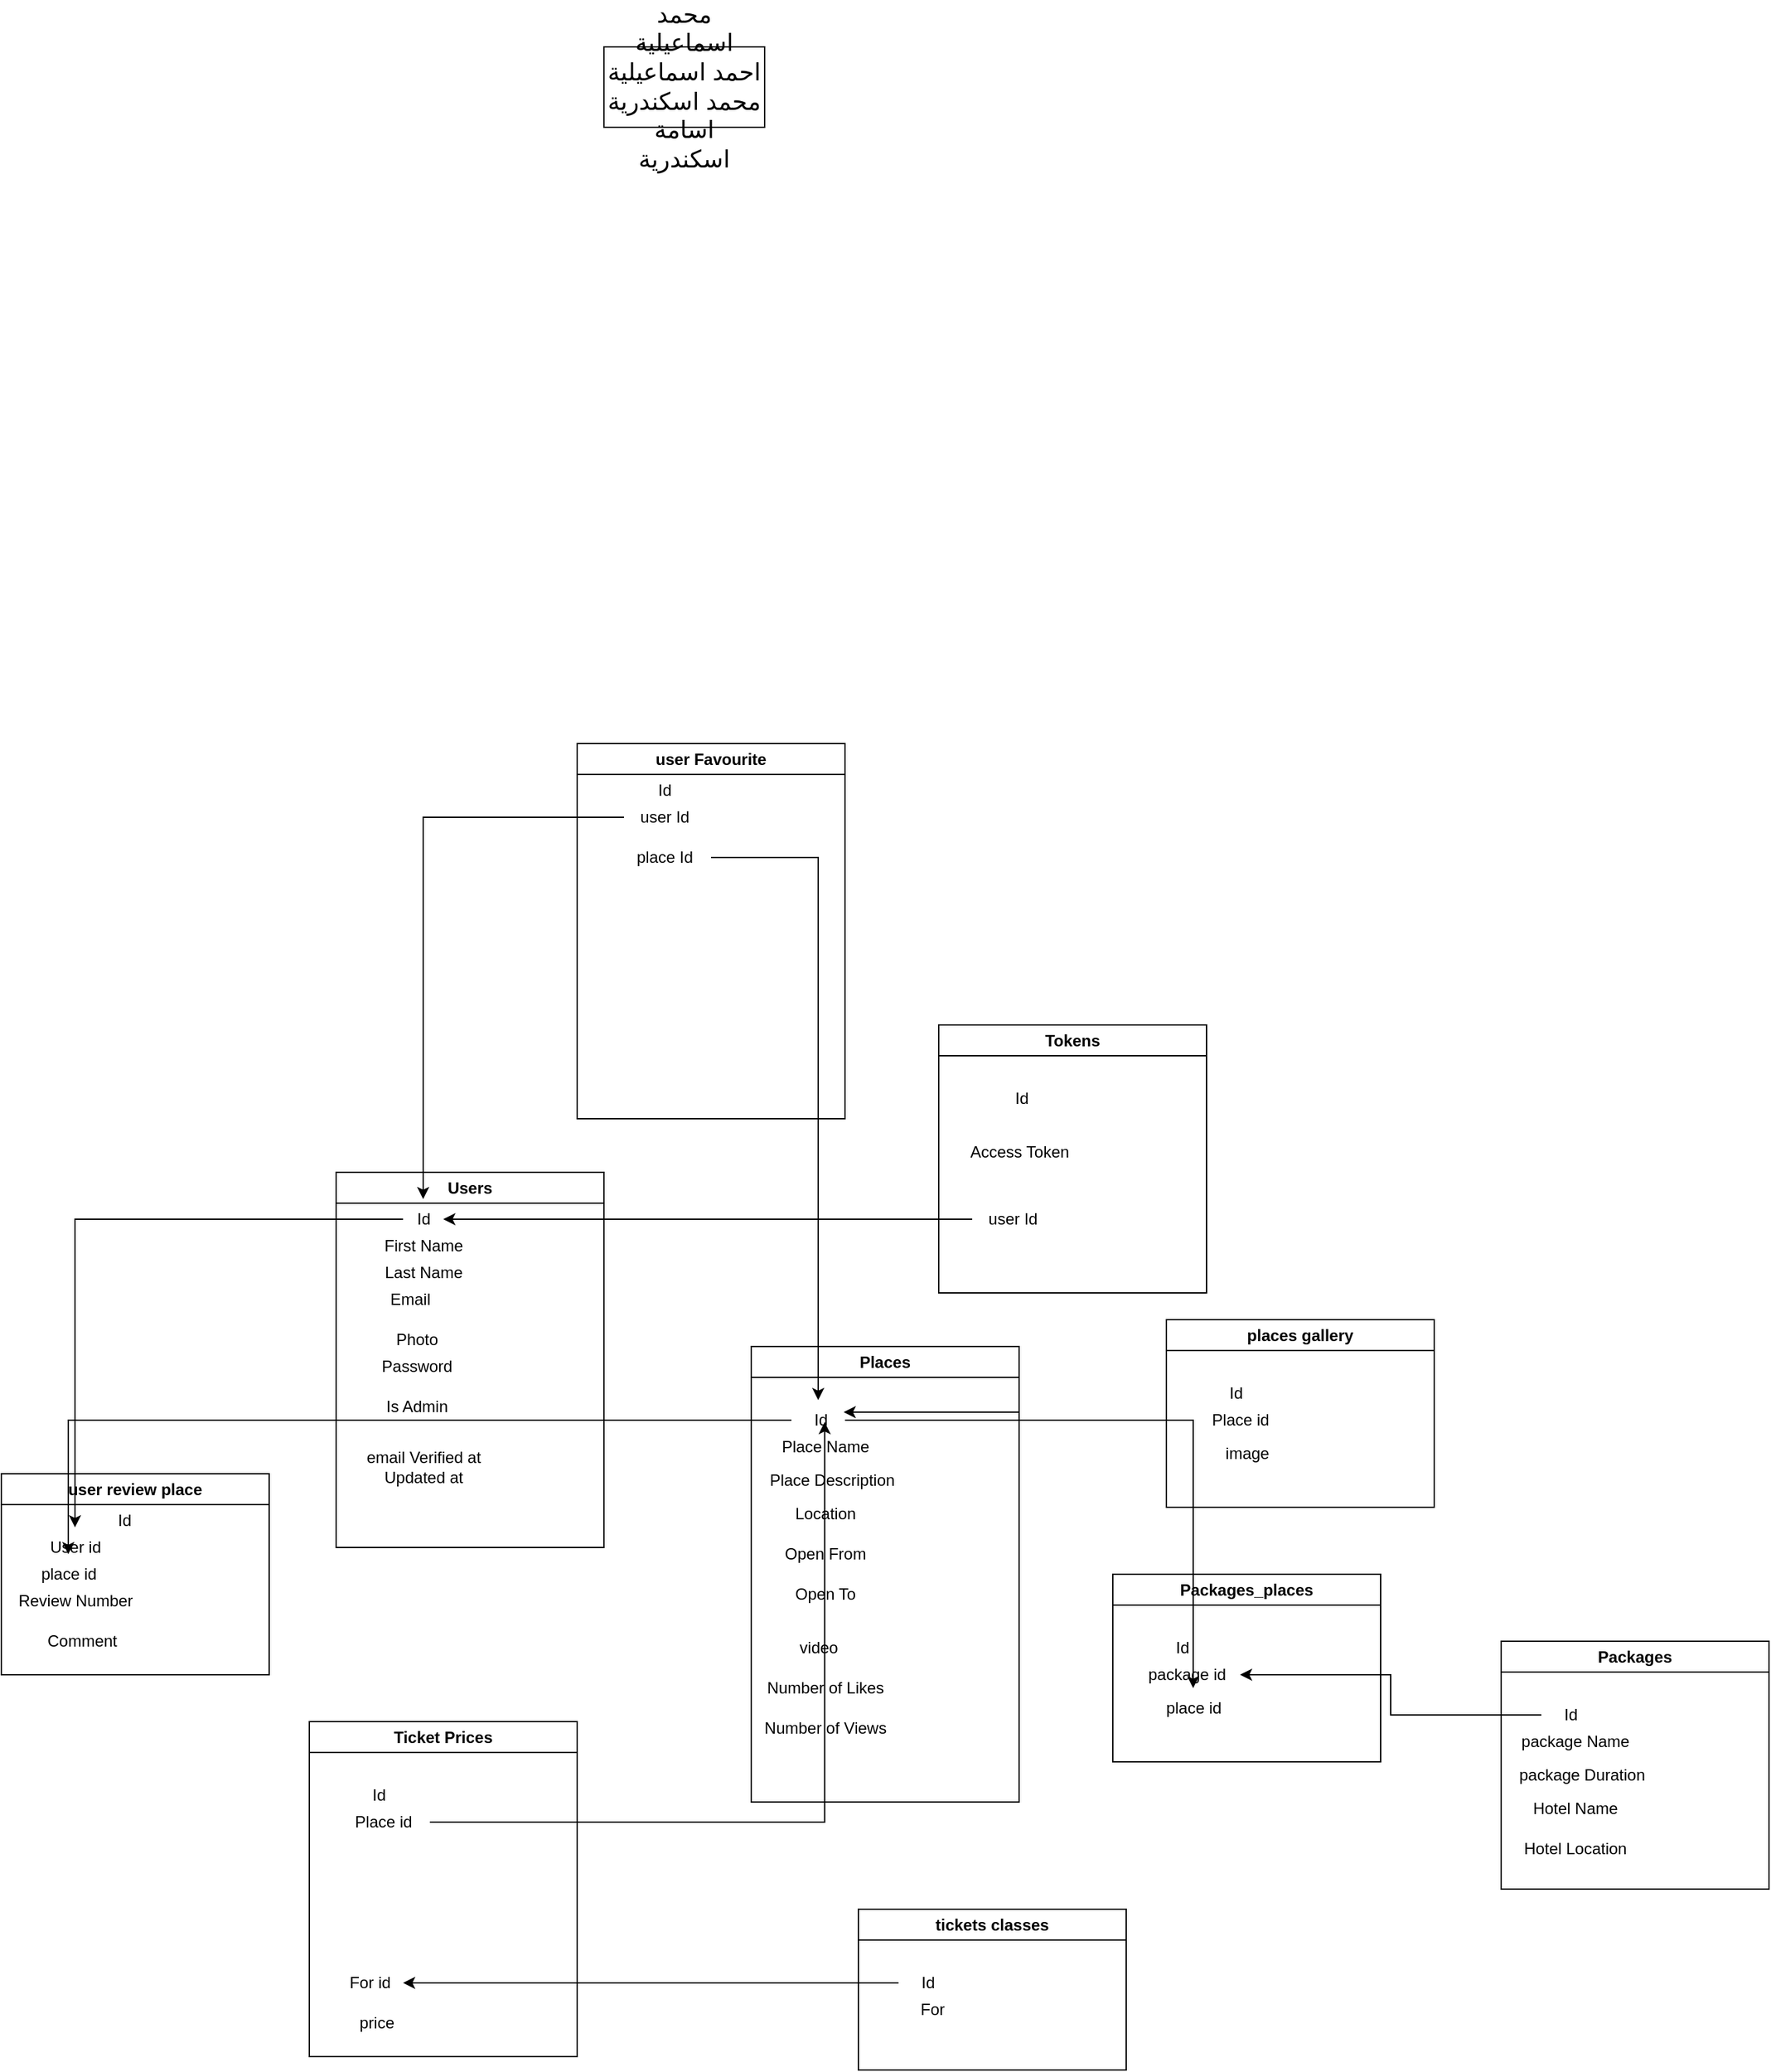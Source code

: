 <mxfile version="20.7.4" type="github">
  <diagram id="N-ye-lETz2JTy3j9Kj3N" name="Page-1">
    <mxGraphModel dx="1655" dy="1503" grid="1" gridSize="10" guides="1" tooltips="1" connect="1" arrows="1" fold="1" page="1" pageScale="1" pageWidth="850" pageHeight="1100" math="0" shadow="0">
      <root>
        <mxCell id="0" />
        <mxCell id="1" parent="0" />
        <mxCell id="Yg1EDi9jOsSUKMhMHwPn-2" value="Users" style="swimlane;whiteSpace=wrap;html=1;" parent="1" vertex="1">
          <mxGeometry x="190" y="250" width="200" height="280" as="geometry" />
        </mxCell>
        <mxCell id="Yg1EDi9jOsSUKMhMHwPn-4" value="Last Name" style="text;html=1;align=center;verticalAlign=middle;resizable=0;points=[];autosize=1;strokeColor=none;fillColor=none;" parent="Yg1EDi9jOsSUKMhMHwPn-2" vertex="1">
          <mxGeometry x="25" y="60" width="80" height="30" as="geometry" />
        </mxCell>
        <mxCell id="Yg1EDi9jOsSUKMhMHwPn-5" value="Email" style="text;html=1;align=center;verticalAlign=middle;resizable=0;points=[];autosize=1;strokeColor=none;fillColor=none;" parent="Yg1EDi9jOsSUKMhMHwPn-2" vertex="1">
          <mxGeometry x="30" y="80" width="50" height="30" as="geometry" />
        </mxCell>
        <mxCell id="Yg1EDi9jOsSUKMhMHwPn-6" value="Password" style="text;html=1;align=center;verticalAlign=middle;resizable=0;points=[];autosize=1;strokeColor=none;fillColor=none;" parent="Yg1EDi9jOsSUKMhMHwPn-2" vertex="1">
          <mxGeometry x="20" y="130" width="80" height="30" as="geometry" />
        </mxCell>
        <mxCell id="Yg1EDi9jOsSUKMhMHwPn-13" value="Id" style="text;html=1;align=center;verticalAlign=middle;resizable=0;points=[];autosize=1;strokeColor=none;fillColor=none;" parent="Yg1EDi9jOsSUKMhMHwPn-2" vertex="1">
          <mxGeometry x="50" y="20" width="30" height="30" as="geometry" />
        </mxCell>
        <mxCell id="Yg1EDi9jOsSUKMhMHwPn-16" value="First Name" style="text;html=1;align=center;verticalAlign=middle;resizable=0;points=[];autosize=1;strokeColor=none;fillColor=none;" parent="Yg1EDi9jOsSUKMhMHwPn-2" vertex="1">
          <mxGeometry x="25" y="40" width="80" height="30" as="geometry" />
        </mxCell>
        <mxCell id="Yg1EDi9jOsSUKMhMHwPn-17" value="Is Admin" style="text;html=1;align=center;verticalAlign=middle;resizable=0;points=[];autosize=1;strokeColor=none;fillColor=none;" parent="Yg1EDi9jOsSUKMhMHwPn-2" vertex="1">
          <mxGeometry x="25" y="160" width="70" height="30" as="geometry" />
        </mxCell>
        <mxCell id="Yg1EDi9jOsSUKMhMHwPn-18" value="email Verified at&lt;br&gt;Updated at" style="text;html=1;align=center;verticalAlign=middle;resizable=0;points=[];autosize=1;strokeColor=none;fillColor=none;" parent="Yg1EDi9jOsSUKMhMHwPn-2" vertex="1">
          <mxGeometry x="10" y="200" width="110" height="40" as="geometry" />
        </mxCell>
        <mxCell id="Yg1EDi9jOsSUKMhMHwPn-19" value="Photo" style="text;html=1;align=center;verticalAlign=middle;resizable=0;points=[];autosize=1;strokeColor=none;fillColor=none;" parent="Yg1EDi9jOsSUKMhMHwPn-2" vertex="1">
          <mxGeometry x="35" y="110" width="50" height="30" as="geometry" />
        </mxCell>
        <mxCell id="Yg1EDi9jOsSUKMhMHwPn-8" value="Tokens" style="swimlane;whiteSpace=wrap;html=1;" parent="1" vertex="1">
          <mxGeometry x="640" y="140" width="200" height="200" as="geometry" />
        </mxCell>
        <mxCell id="Yg1EDi9jOsSUKMhMHwPn-9" value="&amp;nbsp;Id" style="text;html=1;align=center;verticalAlign=middle;resizable=0;points=[];autosize=1;strokeColor=none;fillColor=none;" parent="Yg1EDi9jOsSUKMhMHwPn-8" vertex="1">
          <mxGeometry x="40" y="40" width="40" height="30" as="geometry" />
        </mxCell>
        <mxCell id="Yg1EDi9jOsSUKMhMHwPn-10" value="Access Token" style="text;html=1;align=center;verticalAlign=middle;resizable=0;points=[];autosize=1;strokeColor=none;fillColor=none;" parent="Yg1EDi9jOsSUKMhMHwPn-8" vertex="1">
          <mxGeometry x="10" y="80" width="100" height="30" as="geometry" />
        </mxCell>
        <mxCell id="Yg1EDi9jOsSUKMhMHwPn-11" value="user Id" style="text;html=1;align=center;verticalAlign=middle;resizable=0;points=[];autosize=1;strokeColor=none;fillColor=none;" parent="Yg1EDi9jOsSUKMhMHwPn-8" vertex="1">
          <mxGeometry x="25" y="130" width="60" height="30" as="geometry" />
        </mxCell>
        <mxCell id="Yg1EDi9jOsSUKMhMHwPn-15" style="edgeStyle=orthogonalEdgeStyle;rounded=0;orthogonalLoop=1;jettySize=auto;html=1;" parent="1" source="Yg1EDi9jOsSUKMhMHwPn-11" target="Yg1EDi9jOsSUKMhMHwPn-13" edge="1">
          <mxGeometry relative="1" as="geometry" />
        </mxCell>
        <mxCell id="Yg1EDi9jOsSUKMhMHwPn-20" value="Places" style="swimlane;whiteSpace=wrap;html=1;" parent="1" vertex="1">
          <mxGeometry x="500" y="380" width="200" height="340" as="geometry" />
        </mxCell>
        <mxCell id="Yg1EDi9jOsSUKMhMHwPn-21" value="&amp;nbsp;Id" style="text;html=1;align=center;verticalAlign=middle;resizable=0;points=[];autosize=1;strokeColor=none;fillColor=none;" parent="Yg1EDi9jOsSUKMhMHwPn-20" vertex="1">
          <mxGeometry x="30" y="40" width="40" height="30" as="geometry" />
        </mxCell>
        <mxCell id="Yg1EDi9jOsSUKMhMHwPn-22" value="Place Name" style="text;html=1;align=center;verticalAlign=middle;resizable=0;points=[];autosize=1;strokeColor=none;fillColor=none;" parent="Yg1EDi9jOsSUKMhMHwPn-20" vertex="1">
          <mxGeometry x="10" y="60" width="90" height="30" as="geometry" />
        </mxCell>
        <mxCell id="Yg1EDi9jOsSUKMhMHwPn-23" value="Location" style="text;html=1;align=center;verticalAlign=middle;resizable=0;points=[];autosize=1;strokeColor=none;fillColor=none;" parent="Yg1EDi9jOsSUKMhMHwPn-20" vertex="1">
          <mxGeometry x="20" y="110" width="70" height="30" as="geometry" />
        </mxCell>
        <mxCell id="Yg1EDi9jOsSUKMhMHwPn-24" value="Place Description" style="text;html=1;align=center;verticalAlign=middle;resizable=0;points=[];autosize=1;strokeColor=none;fillColor=none;" parent="Yg1EDi9jOsSUKMhMHwPn-20" vertex="1">
          <mxGeometry y="85" width="120" height="30" as="geometry" />
        </mxCell>
        <mxCell id="Yg1EDi9jOsSUKMhMHwPn-25" value="Open From" style="text;html=1;align=center;verticalAlign=middle;resizable=0;points=[];autosize=1;strokeColor=none;fillColor=none;" parent="Yg1EDi9jOsSUKMhMHwPn-20" vertex="1">
          <mxGeometry x="15" y="140" width="80" height="30" as="geometry" />
        </mxCell>
        <mxCell id="Yg1EDi9jOsSUKMhMHwPn-26" value="Open To" style="text;html=1;align=center;verticalAlign=middle;resizable=0;points=[];autosize=1;strokeColor=none;fillColor=none;" parent="Yg1EDi9jOsSUKMhMHwPn-20" vertex="1">
          <mxGeometry x="20" y="170" width="70" height="30" as="geometry" />
        </mxCell>
        <mxCell id="pd-oybG8mUxYRVs1wByr-2" value="video" style="text;html=1;align=center;verticalAlign=middle;resizable=0;points=[];autosize=1;strokeColor=none;fillColor=none;" vertex="1" parent="Yg1EDi9jOsSUKMhMHwPn-20">
          <mxGeometry x="25" y="210" width="50" height="30" as="geometry" />
        </mxCell>
        <mxCell id="pd-oybG8mUxYRVs1wByr-25" value="Number of Views" style="text;html=1;align=center;verticalAlign=middle;resizable=0;points=[];autosize=1;strokeColor=none;fillColor=none;" vertex="1" parent="Yg1EDi9jOsSUKMhMHwPn-20">
          <mxGeometry y="270" width="110" height="30" as="geometry" />
        </mxCell>
        <mxCell id="pd-oybG8mUxYRVs1wByr-24" value="Number of Likes" style="text;html=1;align=center;verticalAlign=middle;resizable=0;points=[];autosize=1;strokeColor=none;fillColor=none;" vertex="1" parent="Yg1EDi9jOsSUKMhMHwPn-20">
          <mxGeometry y="240" width="110" height="30" as="geometry" />
        </mxCell>
        <mxCell id="Yg1EDi9jOsSUKMhMHwPn-29" value="user review place" style="swimlane;whiteSpace=wrap;html=1;" parent="1" vertex="1">
          <mxGeometry x="-60" y="475" width="200" height="150" as="geometry" />
        </mxCell>
        <mxCell id="Yg1EDi9jOsSUKMhMHwPn-30" value="User id" style="text;html=1;align=center;verticalAlign=middle;resizable=0;points=[];autosize=1;strokeColor=none;fillColor=none;" parent="Yg1EDi9jOsSUKMhMHwPn-29" vertex="1">
          <mxGeometry x="25" y="40" width="60" height="30" as="geometry" />
        </mxCell>
        <mxCell id="Yg1EDi9jOsSUKMhMHwPn-31" value="Review Number" style="text;html=1;align=center;verticalAlign=middle;resizable=0;points=[];autosize=1;strokeColor=none;fillColor=none;" parent="Yg1EDi9jOsSUKMhMHwPn-29" vertex="1">
          <mxGeometry y="80" width="110" height="30" as="geometry" />
        </mxCell>
        <mxCell id="Yg1EDi9jOsSUKMhMHwPn-33" value="Comment" style="text;html=1;align=center;verticalAlign=middle;resizable=0;points=[];autosize=1;strokeColor=none;fillColor=none;" parent="Yg1EDi9jOsSUKMhMHwPn-29" vertex="1">
          <mxGeometry x="20" y="110" width="80" height="30" as="geometry" />
        </mxCell>
        <mxCell id="Yg1EDi9jOsSUKMhMHwPn-41" value="&amp;nbsp;Id" style="text;html=1;align=center;verticalAlign=middle;resizable=0;points=[];autosize=1;strokeColor=none;fillColor=none;" parent="Yg1EDi9jOsSUKMhMHwPn-29" vertex="1">
          <mxGeometry x="70" y="20" width="40" height="30" as="geometry" />
        </mxCell>
        <mxCell id="Yg1EDi9jOsSUKMhMHwPn-42" value="place id" style="text;html=1;align=center;verticalAlign=middle;resizable=0;points=[];autosize=1;strokeColor=none;fillColor=none;" parent="Yg1EDi9jOsSUKMhMHwPn-29" vertex="1">
          <mxGeometry x="20" y="60" width="60" height="30" as="geometry" />
        </mxCell>
        <mxCell id="Yg1EDi9jOsSUKMhMHwPn-40" style="edgeStyle=orthogonalEdgeStyle;rounded=0;orthogonalLoop=1;jettySize=auto;html=1;fontSize=18;" parent="1" source="Yg1EDi9jOsSUKMhMHwPn-13" target="Yg1EDi9jOsSUKMhMHwPn-30" edge="1">
          <mxGeometry relative="1" as="geometry">
            <mxPoint x="255" y="652.727" as="targetPoint" />
          </mxGeometry>
        </mxCell>
        <mxCell id="Yg1EDi9jOsSUKMhMHwPn-44" style="edgeStyle=orthogonalEdgeStyle;rounded=0;orthogonalLoop=1;jettySize=auto;html=1;fontSize=18;" parent="1" source="Yg1EDi9jOsSUKMhMHwPn-21" target="Yg1EDi9jOsSUKMhMHwPn-42" edge="1">
          <mxGeometry relative="1" as="geometry" />
        </mxCell>
        <mxCell id="Yg1EDi9jOsSUKMhMHwPn-46" value="Ticket Prices" style="swimlane;whiteSpace=wrap;html=1;" parent="1" vertex="1">
          <mxGeometry x="170" y="660" width="200" height="250" as="geometry" />
        </mxCell>
        <mxCell id="Yg1EDi9jOsSUKMhMHwPn-47" value="&amp;nbsp;Id" style="text;html=1;align=center;verticalAlign=middle;resizable=0;points=[];autosize=1;strokeColor=none;fillColor=none;" parent="Yg1EDi9jOsSUKMhMHwPn-46" vertex="1">
          <mxGeometry x="30" y="40" width="40" height="30" as="geometry" />
        </mxCell>
        <mxCell id="Yg1EDi9jOsSUKMhMHwPn-48" value="Place id" style="text;html=1;align=center;verticalAlign=middle;resizable=0;points=[];autosize=1;strokeColor=none;fillColor=none;" parent="Yg1EDi9jOsSUKMhMHwPn-46" vertex="1">
          <mxGeometry x="20" y="60" width="70" height="30" as="geometry" />
        </mxCell>
        <mxCell id="Yg1EDi9jOsSUKMhMHwPn-54" value="price" style="text;html=1;align=center;verticalAlign=middle;resizable=0;points=[];autosize=1;strokeColor=none;fillColor=none;" parent="Yg1EDi9jOsSUKMhMHwPn-46" vertex="1">
          <mxGeometry x="25" y="210" width="50" height="30" as="geometry" />
        </mxCell>
        <mxCell id="Yg1EDi9jOsSUKMhMHwPn-60" value="For id" style="text;html=1;align=center;verticalAlign=middle;resizable=0;points=[];autosize=1;strokeColor=none;fillColor=none;" parent="Yg1EDi9jOsSUKMhMHwPn-46" vertex="1">
          <mxGeometry x="20" y="180" width="50" height="30" as="geometry" />
        </mxCell>
        <mxCell id="Yg1EDi9jOsSUKMhMHwPn-53" style="edgeStyle=orthogonalEdgeStyle;rounded=0;orthogonalLoop=1;jettySize=auto;html=1;entryX=0.498;entryY=-0.119;entryDx=0;entryDy=0;entryPerimeter=0;fontSize=18;" parent="1" source="Yg1EDi9jOsSUKMhMHwPn-48" target="Yg1EDi9jOsSUKMhMHwPn-22" edge="1">
          <mxGeometry relative="1" as="geometry" />
        </mxCell>
        <mxCell id="Yg1EDi9jOsSUKMhMHwPn-55" value="tickets classes" style="swimlane;whiteSpace=wrap;html=1;startSize=23;" parent="1" vertex="1">
          <mxGeometry x="580" y="800" width="200" height="120" as="geometry" />
        </mxCell>
        <mxCell id="Yg1EDi9jOsSUKMhMHwPn-56" value="&amp;nbsp;Id" style="text;html=1;align=center;verticalAlign=middle;resizable=0;points=[];autosize=1;strokeColor=none;fillColor=none;" parent="Yg1EDi9jOsSUKMhMHwPn-55" vertex="1">
          <mxGeometry x="30" y="40" width="40" height="30" as="geometry" />
        </mxCell>
        <mxCell id="Yg1EDi9jOsSUKMhMHwPn-57" value="For" style="text;html=1;align=center;verticalAlign=middle;resizable=0;points=[];autosize=1;strokeColor=none;fillColor=none;" parent="Yg1EDi9jOsSUKMhMHwPn-55" vertex="1">
          <mxGeometry x="35" y="60" width="40" height="30" as="geometry" />
        </mxCell>
        <mxCell id="Yg1EDi9jOsSUKMhMHwPn-61" style="edgeStyle=orthogonalEdgeStyle;rounded=0;orthogonalLoop=1;jettySize=auto;html=1;fontSize=18;" parent="1" source="Yg1EDi9jOsSUKMhMHwPn-56" target="Yg1EDi9jOsSUKMhMHwPn-60" edge="1">
          <mxGeometry relative="1" as="geometry" />
        </mxCell>
        <mxCell id="pd-oybG8mUxYRVs1wByr-3" value="places gallery" style="swimlane;whiteSpace=wrap;html=1;" vertex="1" parent="1">
          <mxGeometry x="810" y="360" width="200" height="140" as="geometry" />
        </mxCell>
        <mxCell id="pd-oybG8mUxYRVs1wByr-4" value="&amp;nbsp;Id" style="text;html=1;align=center;verticalAlign=middle;resizable=0;points=[];autosize=1;strokeColor=none;fillColor=none;" vertex="1" parent="pd-oybG8mUxYRVs1wByr-3">
          <mxGeometry x="30" y="40" width="40" height="30" as="geometry" />
        </mxCell>
        <mxCell id="pd-oybG8mUxYRVs1wByr-5" value="Place id" style="text;html=1;align=center;verticalAlign=middle;resizable=0;points=[];autosize=1;strokeColor=none;fillColor=none;" vertex="1" parent="pd-oybG8mUxYRVs1wByr-3">
          <mxGeometry x="20" y="60" width="70" height="30" as="geometry" />
        </mxCell>
        <mxCell id="pd-oybG8mUxYRVs1wByr-7" value="image" style="text;html=1;align=center;verticalAlign=middle;resizable=0;points=[];autosize=1;strokeColor=none;fillColor=none;" vertex="1" parent="pd-oybG8mUxYRVs1wByr-3">
          <mxGeometry x="30" y="85" width="60" height="30" as="geometry" />
        </mxCell>
        <mxCell id="pd-oybG8mUxYRVs1wByr-11" style="edgeStyle=orthogonalEdgeStyle;rounded=0;orthogonalLoop=1;jettySize=auto;html=1;entryX=0.975;entryY=0.3;entryDx=0;entryDy=0;entryPerimeter=0;fontSize=18;" edge="1" parent="1" source="pd-oybG8mUxYRVs1wByr-5" target="Yg1EDi9jOsSUKMhMHwPn-21">
          <mxGeometry relative="1" as="geometry" />
        </mxCell>
        <mxCell id="pd-oybG8mUxYRVs1wByr-12" value="user Favourite" style="swimlane;whiteSpace=wrap;html=1;" vertex="1" parent="1">
          <mxGeometry x="370" y="-70" width="200" height="280" as="geometry" />
        </mxCell>
        <mxCell id="pd-oybG8mUxYRVs1wByr-16" value="Id" style="text;html=1;align=center;verticalAlign=middle;resizable=0;points=[];autosize=1;strokeColor=none;fillColor=none;" vertex="1" parent="pd-oybG8mUxYRVs1wByr-12">
          <mxGeometry x="50" y="20" width="30" height="30" as="geometry" />
        </mxCell>
        <mxCell id="pd-oybG8mUxYRVs1wByr-17" value="user Id" style="text;html=1;align=center;verticalAlign=middle;resizable=0;points=[];autosize=1;strokeColor=none;fillColor=none;" vertex="1" parent="pd-oybG8mUxYRVs1wByr-12">
          <mxGeometry x="35" y="40" width="60" height="30" as="geometry" />
        </mxCell>
        <mxCell id="pd-oybG8mUxYRVs1wByr-21" value="place Id" style="text;html=1;align=center;verticalAlign=middle;resizable=0;points=[];autosize=1;strokeColor=none;fillColor=none;" vertex="1" parent="pd-oybG8mUxYRVs1wByr-12">
          <mxGeometry x="30" y="70" width="70" height="30" as="geometry" />
        </mxCell>
        <mxCell id="pd-oybG8mUxYRVs1wByr-22" style="edgeStyle=orthogonalEdgeStyle;rounded=0;orthogonalLoop=1;jettySize=auto;html=1;fontSize=18;" edge="1" parent="1" source="pd-oybG8mUxYRVs1wByr-17" target="Yg1EDi9jOsSUKMhMHwPn-13">
          <mxGeometry relative="1" as="geometry" />
        </mxCell>
        <mxCell id="pd-oybG8mUxYRVs1wByr-23" style="edgeStyle=orthogonalEdgeStyle;rounded=0;orthogonalLoop=1;jettySize=auto;html=1;entryX=0.5;entryY=0;entryDx=0;entryDy=0;entryPerimeter=0;fontSize=18;" edge="1" parent="1" source="pd-oybG8mUxYRVs1wByr-21" target="Yg1EDi9jOsSUKMhMHwPn-21">
          <mxGeometry relative="1" as="geometry" />
        </mxCell>
        <mxCell id="pd-oybG8mUxYRVs1wByr-26" value="محمد اسماعيلية&lt;br&gt;احمد اسماعيلية&lt;br&gt;محمد اسكندرية&lt;br&gt;اسامة اسكندرية" style="rounded=0;whiteSpace=wrap;html=1;fontSize=18;" vertex="1" parent="1">
          <mxGeometry x="390" y="-590" width="120" height="60" as="geometry" />
        </mxCell>
        <mxCell id="pd-oybG8mUxYRVs1wByr-28" value="Packages" style="swimlane;whiteSpace=wrap;html=1;" vertex="1" parent="1">
          <mxGeometry x="1060" y="600" width="200" height="185" as="geometry" />
        </mxCell>
        <mxCell id="pd-oybG8mUxYRVs1wByr-29" value="&amp;nbsp;Id" style="text;html=1;align=center;verticalAlign=middle;resizable=0;points=[];autosize=1;strokeColor=none;fillColor=none;" vertex="1" parent="pd-oybG8mUxYRVs1wByr-28">
          <mxGeometry x="30" y="40" width="40" height="30" as="geometry" />
        </mxCell>
        <mxCell id="pd-oybG8mUxYRVs1wByr-30" value="package Name" style="text;html=1;align=center;verticalAlign=middle;resizable=0;points=[];autosize=1;strokeColor=none;fillColor=none;" vertex="1" parent="pd-oybG8mUxYRVs1wByr-28">
          <mxGeometry x="5" y="60" width="100" height="30" as="geometry" />
        </mxCell>
        <mxCell id="pd-oybG8mUxYRVs1wByr-31" value="Hotel Name" style="text;html=1;align=center;verticalAlign=middle;resizable=0;points=[];autosize=1;strokeColor=none;fillColor=none;" vertex="1" parent="pd-oybG8mUxYRVs1wByr-28">
          <mxGeometry x="10" y="110" width="90" height="30" as="geometry" />
        </mxCell>
        <mxCell id="pd-oybG8mUxYRVs1wByr-32" value="package&amp;nbsp;Duration" style="text;html=1;align=center;verticalAlign=middle;resizable=0;points=[];autosize=1;strokeColor=none;fillColor=none;" vertex="1" parent="pd-oybG8mUxYRVs1wByr-28">
          <mxGeometry y="85" width="120" height="30" as="geometry" />
        </mxCell>
        <mxCell id="pd-oybG8mUxYRVs1wByr-33" value="Hotel Location" style="text;html=1;align=center;verticalAlign=middle;resizable=0;points=[];autosize=1;strokeColor=none;fillColor=none;" vertex="1" parent="pd-oybG8mUxYRVs1wByr-28">
          <mxGeometry x="5" y="140" width="100" height="30" as="geometry" />
        </mxCell>
        <mxCell id="pd-oybG8mUxYRVs1wByr-38" value="Packages_places" style="swimlane;whiteSpace=wrap;html=1;" vertex="1" parent="1">
          <mxGeometry x="770" y="550" width="200" height="140" as="geometry" />
        </mxCell>
        <mxCell id="pd-oybG8mUxYRVs1wByr-39" value="&amp;nbsp;Id" style="text;html=1;align=center;verticalAlign=middle;resizable=0;points=[];autosize=1;strokeColor=none;fillColor=none;" vertex="1" parent="pd-oybG8mUxYRVs1wByr-38">
          <mxGeometry x="30" y="40" width="40" height="30" as="geometry" />
        </mxCell>
        <mxCell id="pd-oybG8mUxYRVs1wByr-40" value="package id" style="text;html=1;align=center;verticalAlign=middle;resizable=0;points=[];autosize=1;strokeColor=none;fillColor=none;" vertex="1" parent="pd-oybG8mUxYRVs1wByr-38">
          <mxGeometry x="15" y="60" width="80" height="30" as="geometry" />
        </mxCell>
        <mxCell id="pd-oybG8mUxYRVs1wByr-42" value="place id" style="text;html=1;align=center;verticalAlign=middle;resizable=0;points=[];autosize=1;strokeColor=none;fillColor=none;" vertex="1" parent="pd-oybG8mUxYRVs1wByr-38">
          <mxGeometry x="30" y="85" width="60" height="30" as="geometry" />
        </mxCell>
        <mxCell id="pd-oybG8mUxYRVs1wByr-44" style="edgeStyle=orthogonalEdgeStyle;rounded=0;orthogonalLoop=1;jettySize=auto;html=1;fontSize=18;" edge="1" parent="1" source="pd-oybG8mUxYRVs1wByr-29" target="pd-oybG8mUxYRVs1wByr-40">
          <mxGeometry relative="1" as="geometry" />
        </mxCell>
        <mxCell id="pd-oybG8mUxYRVs1wByr-45" style="edgeStyle=orthogonalEdgeStyle;rounded=0;orthogonalLoop=1;jettySize=auto;html=1;fontSize=18;" edge="1" parent="1" source="Yg1EDi9jOsSUKMhMHwPn-21" target="pd-oybG8mUxYRVs1wByr-42">
          <mxGeometry relative="1" as="geometry" />
        </mxCell>
      </root>
    </mxGraphModel>
  </diagram>
</mxfile>
